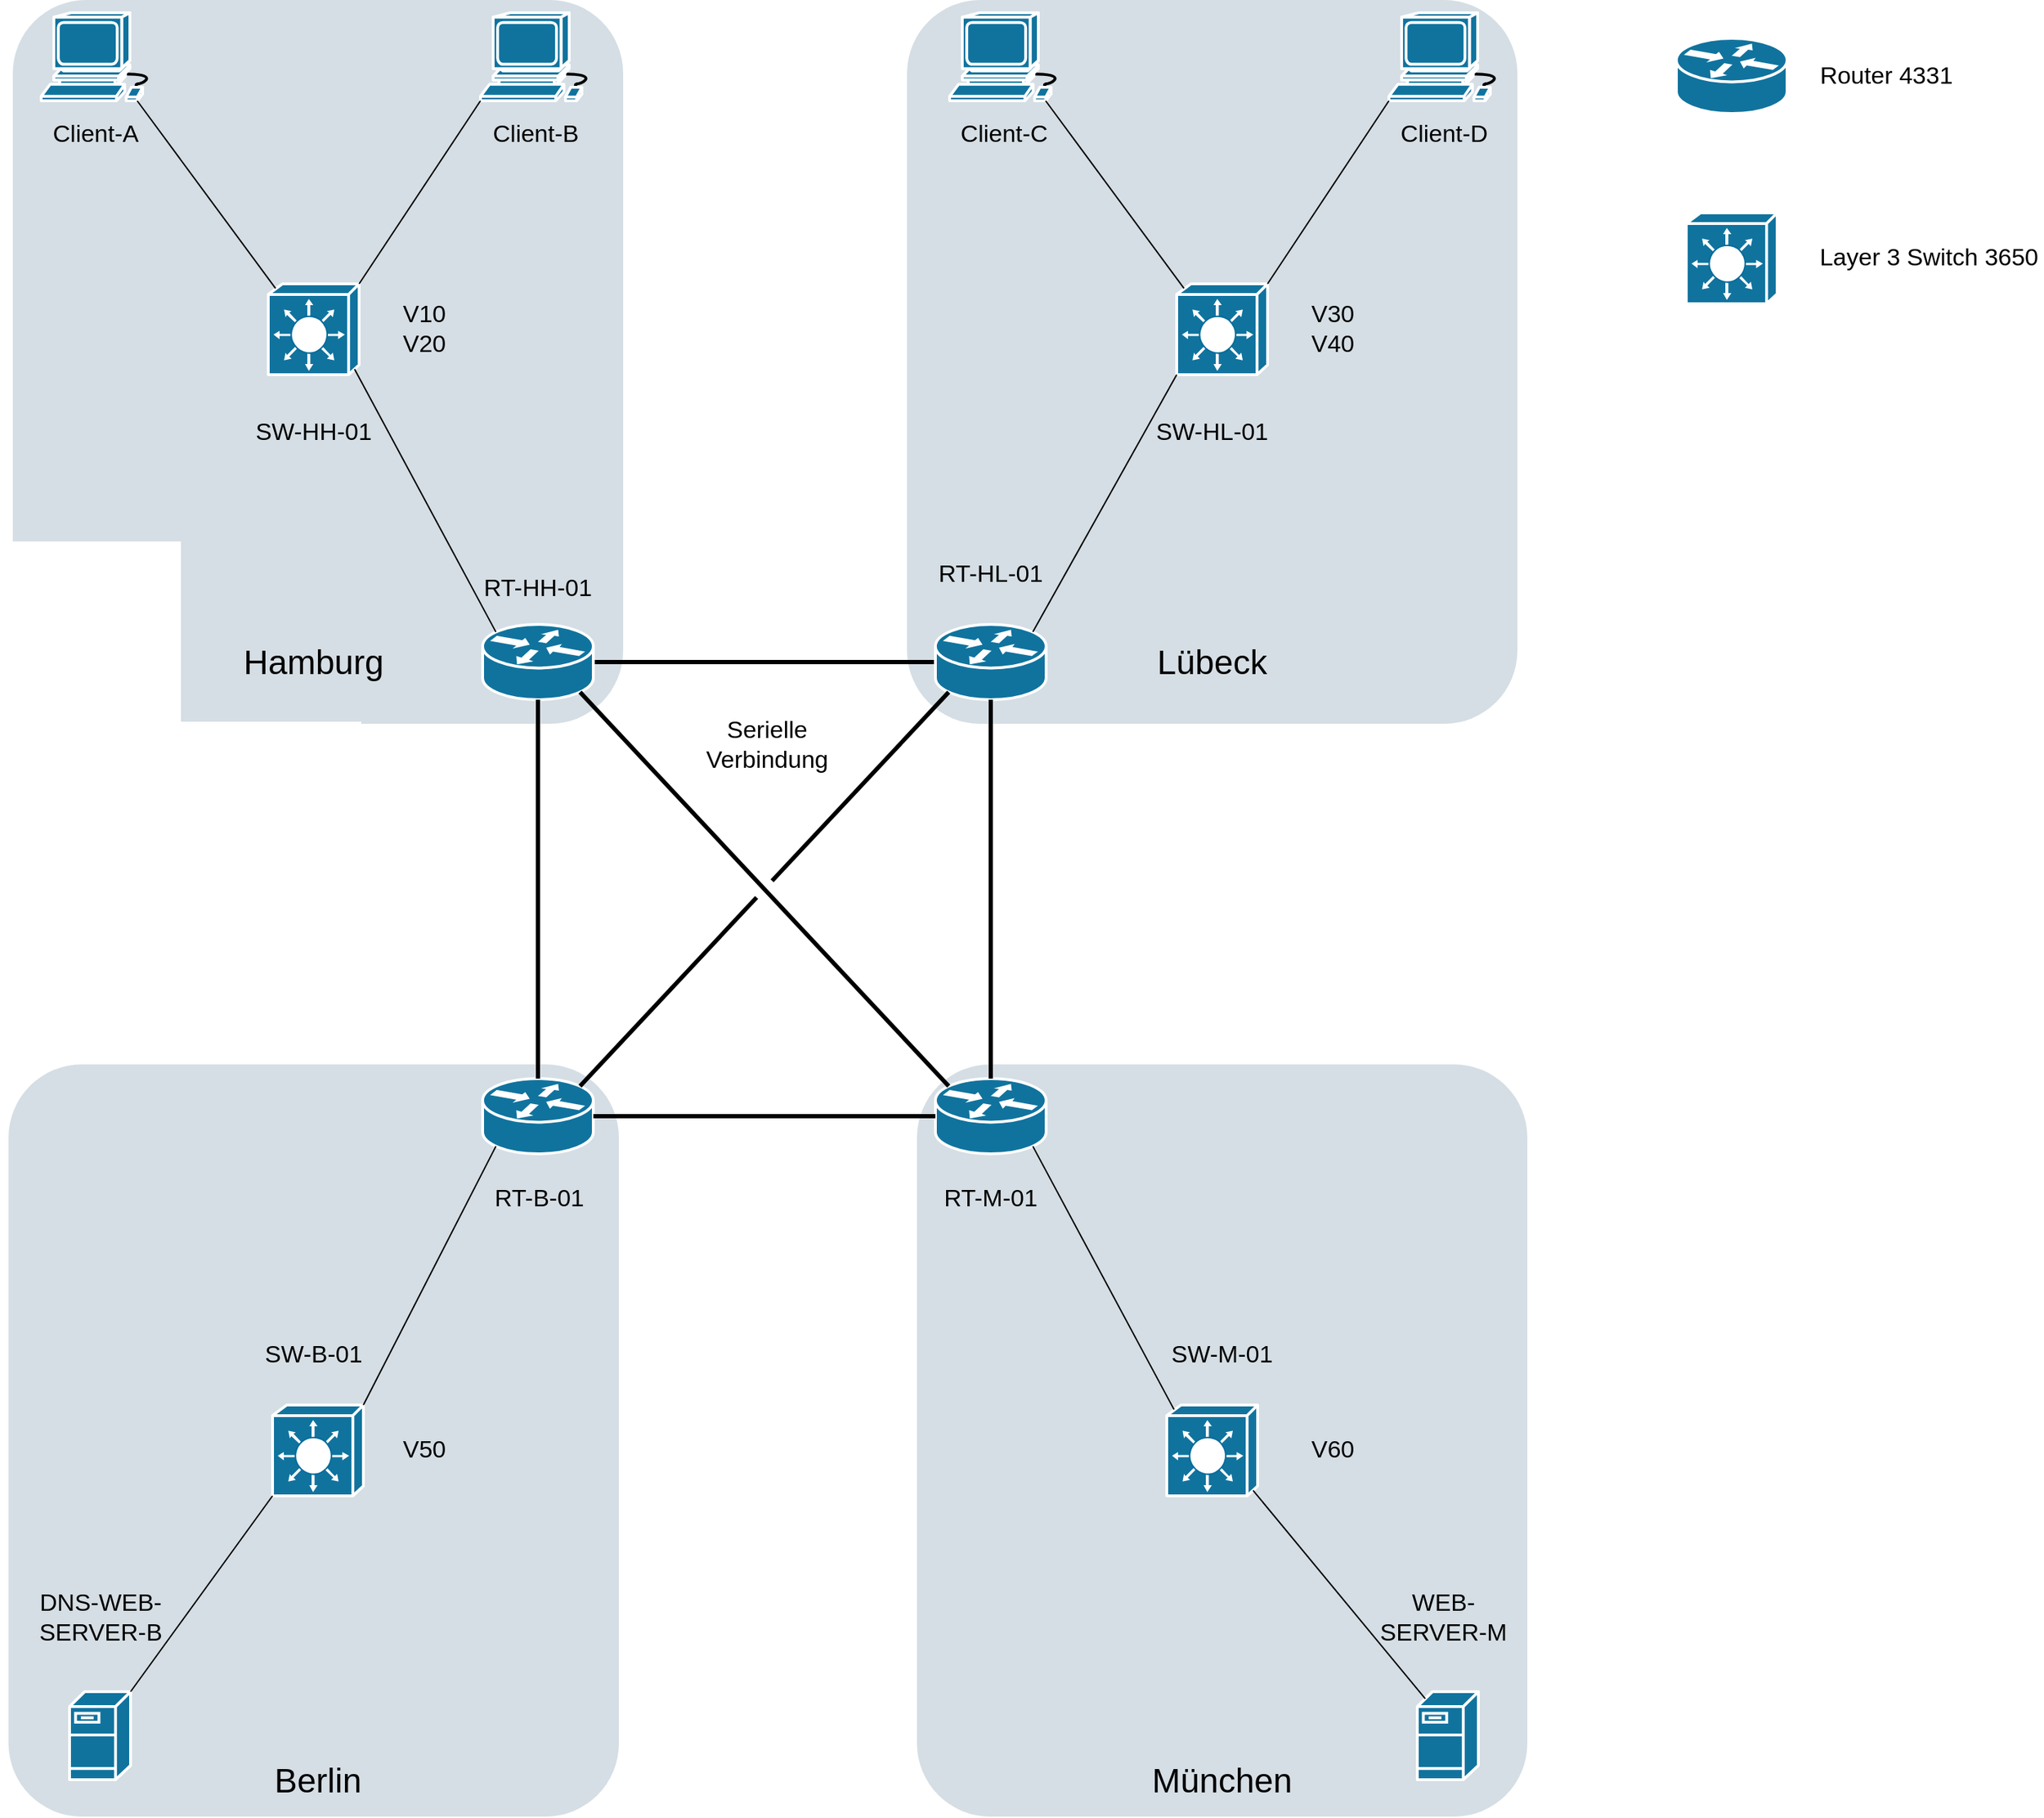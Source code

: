 <mxfile version="27.1.6">
  <diagram id="6a731a19-8d31-9384-78a2-239565b7b9f0" name="Page-1">
    <mxGraphModel dx="1884" dy="1134" grid="1" gridSize="10" guides="1" tooltips="1" connect="1" arrows="1" fold="1" page="1" pageScale="1" pageWidth="827" pageHeight="1169" background="none" math="0" shadow="0">
      <root>
        <mxCell id="0" />
        <mxCell id="1" parent="0" />
        <mxCell id="ikaSYUK2sFAXNSiubt6e-2296" value="" style="rounded=1;whiteSpace=wrap;html=1;strokeColor=none;fillColor=#BAC8D3;fontSize=24;fontColor=#23445D;align=center;opacity=60;arcSize=12;" parent="1" vertex="1">
          <mxGeometry x="667" y="760" width="430" height="530" as="geometry" />
        </mxCell>
        <mxCell id="ikaSYUK2sFAXNSiubt6e-2288" value="" style="rounded=1;whiteSpace=wrap;html=1;strokeColor=none;fillColor=#BAC8D3;fontSize=24;fontColor=#23445D;align=center;opacity=60;arcSize=12;" parent="1" vertex="1">
          <mxGeometry x="27" y="760" width="430" height="530" as="geometry" />
        </mxCell>
        <mxCell id="ikaSYUK2sFAXNSiubt6e-2286" value="" style="rounded=1;whiteSpace=wrap;html=1;strokeColor=none;fillColor=#BAC8D3;fontSize=24;fontColor=#23445D;align=center;opacity=60;arcSize=12;" parent="1" vertex="1">
          <mxGeometry x="30" y="10" width="430" height="510" as="geometry" />
        </mxCell>
        <mxCell id="ikaSYUK2sFAXNSiubt6e-2287" value="" style="rounded=1;whiteSpace=wrap;html=1;strokeColor=none;fillColor=#BAC8D3;fontSize=24;fontColor=#23445D;align=center;opacity=60;arcSize=12;shadow=0;" parent="1" vertex="1">
          <mxGeometry x="660" y="10" width="430" height="510" as="geometry" />
        </mxCell>
        <mxCell id="2096" value="" style="shape=mxgraph.cisco.computers_and_peripherals.workstation;html=1;dashed=0;fillColor=#10739E;strokeColor=#ffffff;strokeWidth=2;verticalLabelPosition=bottom;verticalAlign=top;fontFamily=Helvetica;fontSize=36;fontColor=#FFB366" parent="1" vertex="1">
          <mxGeometry x="359.5" y="19" width="83" height="62" as="geometry" />
        </mxCell>
        <mxCell id="2097" value="" style="shape=mxgraph.cisco.servers.fileserver;html=1;dashed=0;fillColor=#10739E;strokeColor=#ffffff;strokeWidth=2;verticalLabelPosition=bottom;verticalAlign=top;fontFamily=Helvetica;fontSize=36;fontColor=#FFB366" parent="1" vertex="1">
          <mxGeometry x="70" y="1202" width="43" height="62" as="geometry" />
        </mxCell>
        <mxCell id="2112" value="" style="shape=mxgraph.cisco.switches.layer_3_switch;html=1;dashed=0;fillColor=#10739E;strokeColor=#ffffff;strokeWidth=2;verticalLabelPosition=bottom;verticalAlign=top;fontFamily=Helvetica;fontSize=36;fontColor=#FFB366" parent="1" vertex="1">
          <mxGeometry x="210" y="210" width="64" height="64" as="geometry" />
        </mxCell>
        <mxCell id="ikaSYUK2sFAXNSiubt6e-2279" style="rounded=0;orthogonalLoop=1;jettySize=auto;html=1;exitX=1;exitY=0.5;exitDx=0;exitDy=0;exitPerimeter=0;endArrow=none;startFill=0;entryX=0;entryY=0.5;entryDx=0;entryDy=0;entryPerimeter=0;strokeColor=light-dark(#000000,#CC0000);strokeWidth=3;" parent="1" source="2132" target="ikaSYUK2sFAXNSiubt6e-2259" edge="1">
          <mxGeometry relative="1" as="geometry" />
        </mxCell>
        <mxCell id="2132" value="" style="shape=mxgraph.cisco.routers.router;html=1;dashed=0;fillColor=#10739E;strokeColor=#ffffff;strokeWidth=2;verticalLabelPosition=bottom;verticalAlign=top;fontFamily=Helvetica;fontSize=36;fontColor=#FFB366" parent="1" vertex="1">
          <mxGeometry x="361" y="450" width="78" height="53" as="geometry" />
        </mxCell>
        <mxCell id="ikaSYUK2sFAXNSiubt6e-2258" value="" style="shape=mxgraph.cisco.routers.router;html=1;dashed=0;fillColor=#10739E;strokeColor=#ffffff;strokeWidth=2;verticalLabelPosition=bottom;verticalAlign=top;fontFamily=Helvetica;fontSize=36;fontColor=#FFB366" parent="1" vertex="1">
          <mxGeometry x="680" y="770" width="78" height="53" as="geometry" />
        </mxCell>
        <mxCell id="ikaSYUK2sFAXNSiubt6e-2259" value="" style="shape=mxgraph.cisco.routers.router;html=1;dashed=0;fillColor=#10739E;strokeColor=#ffffff;strokeWidth=2;verticalLabelPosition=bottom;verticalAlign=top;fontFamily=Helvetica;fontSize=36;fontColor=#FFB366" parent="1" vertex="1">
          <mxGeometry x="680" y="450" width="78" height="53" as="geometry" />
        </mxCell>
        <mxCell id="ikaSYUK2sFAXNSiubt6e-2260" value="" style="shape=mxgraph.cisco.routers.router;html=1;dashed=0;fillColor=#10739E;strokeColor=#ffffff;strokeWidth=2;verticalLabelPosition=bottom;verticalAlign=top;fontFamily=Helvetica;fontSize=36;fontColor=#FFB366" parent="1" vertex="1">
          <mxGeometry x="361" y="770" width="78" height="53" as="geometry" />
        </mxCell>
        <mxCell id="ikaSYUK2sFAXNSiubt6e-2262" style="rounded=0;orthogonalLoop=1;jettySize=auto;html=1;exitX=0.12;exitY=0.1;exitDx=0;exitDy=0;exitPerimeter=0;entryX=0.95;entryY=0.94;entryDx=0;entryDy=0;entryPerimeter=0;endArrow=none;startFill=0;" parent="1" source="2132" target="2112" edge="1">
          <mxGeometry relative="1" as="geometry" />
        </mxCell>
        <mxCell id="ikaSYUK2sFAXNSiubt6e-2265" value="" style="shape=mxgraph.cisco.computers_and_peripherals.workstation;html=1;dashed=0;fillColor=#10739E;strokeColor=#ffffff;strokeWidth=2;verticalLabelPosition=bottom;verticalAlign=top;fontFamily=Helvetica;fontSize=36;fontColor=#FFB366" parent="1" vertex="1">
          <mxGeometry x="50" y="19" width="83" height="62" as="geometry" />
        </mxCell>
        <mxCell id="ikaSYUK2sFAXNSiubt6e-2266" style="rounded=0;orthogonalLoop=1;jettySize=auto;html=1;exitX=1;exitY=0;exitDx=0;exitDy=0;exitPerimeter=0;entryX=0;entryY=1;entryDx=0;entryDy=0;entryPerimeter=0;endArrow=none;startFill=0;" parent="1" source="2112" target="2096" edge="1">
          <mxGeometry relative="1" as="geometry" />
        </mxCell>
        <mxCell id="ikaSYUK2sFAXNSiubt6e-2267" style="rounded=0;orthogonalLoop=1;jettySize=auto;html=1;exitX=0.08;exitY=0.05;exitDx=0;exitDy=0;exitPerimeter=0;entryX=0.815;entryY=1;entryDx=0;entryDy=0;entryPerimeter=0;endArrow=none;startFill=0;" parent="1" source="2112" target="ikaSYUK2sFAXNSiubt6e-2265" edge="1">
          <mxGeometry relative="1" as="geometry" />
        </mxCell>
        <mxCell id="ikaSYUK2sFAXNSiubt6e-2273" value="" style="shape=mxgraph.cisco.computers_and_peripherals.workstation;html=1;dashed=0;fillColor=#10739E;strokeColor=#ffffff;strokeWidth=2;verticalLabelPosition=bottom;verticalAlign=top;fontFamily=Helvetica;fontSize=36;fontColor=#FFB366" parent="1" vertex="1">
          <mxGeometry x="999.5" y="19" width="83" height="62" as="geometry" />
        </mxCell>
        <mxCell id="ikaSYUK2sFAXNSiubt6e-2274" value="" style="shape=mxgraph.cisco.switches.layer_3_switch;html=1;dashed=0;fillColor=#10739E;strokeColor=#ffffff;strokeWidth=2;verticalLabelPosition=bottom;verticalAlign=top;fontFamily=Helvetica;fontSize=36;fontColor=#FFB366" parent="1" vertex="1">
          <mxGeometry x="850" y="210" width="64" height="64" as="geometry" />
        </mxCell>
        <mxCell id="ikaSYUK2sFAXNSiubt6e-2275" value="" style="shape=mxgraph.cisco.computers_and_peripherals.workstation;html=1;dashed=0;fillColor=#10739E;strokeColor=#ffffff;strokeWidth=2;verticalLabelPosition=bottom;verticalAlign=top;fontFamily=Helvetica;fontSize=36;fontColor=#FFB366" parent="1" vertex="1">
          <mxGeometry x="690" y="19" width="83" height="62" as="geometry" />
        </mxCell>
        <mxCell id="ikaSYUK2sFAXNSiubt6e-2276" style="rounded=0;orthogonalLoop=1;jettySize=auto;html=1;exitX=1;exitY=0;exitDx=0;exitDy=0;exitPerimeter=0;entryX=0;entryY=1;entryDx=0;entryDy=0;entryPerimeter=0;endArrow=none;startFill=0;" parent="1" source="ikaSYUK2sFAXNSiubt6e-2274" target="ikaSYUK2sFAXNSiubt6e-2273" edge="1">
          <mxGeometry relative="1" as="geometry" />
        </mxCell>
        <mxCell id="ikaSYUK2sFAXNSiubt6e-2277" style="rounded=0;orthogonalLoop=1;jettySize=auto;html=1;exitX=0.08;exitY=0.05;exitDx=0;exitDy=0;exitPerimeter=0;entryX=0.815;entryY=1;entryDx=0;entryDy=0;entryPerimeter=0;endArrow=none;startFill=0;" parent="1" source="ikaSYUK2sFAXNSiubt6e-2274" target="ikaSYUK2sFAXNSiubt6e-2275" edge="1">
          <mxGeometry relative="1" as="geometry" />
        </mxCell>
        <mxCell id="ikaSYUK2sFAXNSiubt6e-2278" style="rounded=0;orthogonalLoop=1;jettySize=auto;html=1;exitX=0.88;exitY=0.1;exitDx=0;exitDy=0;exitPerimeter=0;entryX=0;entryY=1;entryDx=0;entryDy=0;entryPerimeter=0;endArrow=none;startFill=0;" parent="1" source="ikaSYUK2sFAXNSiubt6e-2259" target="ikaSYUK2sFAXNSiubt6e-2274" edge="1">
          <mxGeometry relative="1" as="geometry" />
        </mxCell>
        <mxCell id="ikaSYUK2sFAXNSiubt6e-2280" style="rounded=0;orthogonalLoop=1;jettySize=auto;html=1;exitX=0.5;exitY=1;exitDx=0;exitDy=0;exitPerimeter=0;entryX=0.5;entryY=0;entryDx=0;entryDy=0;entryPerimeter=0;endArrow=none;startFill=0;strokeWidth=3;strokeColor=light-dark(#000000,#CC0000);" parent="1" source="ikaSYUK2sFAXNSiubt6e-2259" target="ikaSYUK2sFAXNSiubt6e-2258" edge="1">
          <mxGeometry relative="1" as="geometry" />
        </mxCell>
        <mxCell id="ikaSYUK2sFAXNSiubt6e-2281" style="rounded=0;orthogonalLoop=1;jettySize=auto;html=1;exitX=0;exitY=0.5;exitDx=0;exitDy=0;exitPerimeter=0;entryX=1;entryY=0.5;entryDx=0;entryDy=0;entryPerimeter=0;endArrow=none;startFill=0;strokeWidth=3;strokeColor=light-dark(#000000,#CC0000);" parent="1" source="ikaSYUK2sFAXNSiubt6e-2258" target="ikaSYUK2sFAXNSiubt6e-2260" edge="1">
          <mxGeometry relative="1" as="geometry" />
        </mxCell>
        <mxCell id="ikaSYUK2sFAXNSiubt6e-2282" style="rounded=0;orthogonalLoop=1;jettySize=auto;html=1;exitX=0.5;exitY=0;exitDx=0;exitDy=0;exitPerimeter=0;entryX=0.5;entryY=1;entryDx=0;entryDy=0;entryPerimeter=0;endArrow=none;startFill=0;elbow=vertical;endSize=6;arcSize=20;strokeColor=light-dark(#000000,#CC0000);strokeWidth=3;" parent="1" source="ikaSYUK2sFAXNSiubt6e-2260" target="2132" edge="1">
          <mxGeometry relative="1" as="geometry" />
        </mxCell>
        <mxCell id="ikaSYUK2sFAXNSiubt6e-2289" value="" style="shape=mxgraph.cisco.switches.layer_3_switch;html=1;dashed=0;fillColor=#10739E;strokeColor=#ffffff;strokeWidth=2;verticalLabelPosition=bottom;verticalAlign=top;fontFamily=Helvetica;fontSize=36;fontColor=#FFB366" parent="1" vertex="1">
          <mxGeometry x="213" y="1000" width="64" height="64" as="geometry" />
        </mxCell>
        <mxCell id="ikaSYUK2sFAXNSiubt6e-2290" style="rounded=0;orthogonalLoop=1;jettySize=auto;html=1;exitX=0.12;exitY=0.9;exitDx=0;exitDy=0;exitPerimeter=0;entryX=1;entryY=0;entryDx=0;entryDy=0;entryPerimeter=0;endArrow=none;startFill=0;" parent="1" source="ikaSYUK2sFAXNSiubt6e-2260" target="ikaSYUK2sFAXNSiubt6e-2289" edge="1">
          <mxGeometry relative="1" as="geometry" />
        </mxCell>
        <mxCell id="ikaSYUK2sFAXNSiubt6e-2291" value="" style="shape=mxgraph.cisco.switches.layer_3_switch;html=1;dashed=0;fillColor=#10739E;strokeColor=#ffffff;strokeWidth=2;verticalLabelPosition=bottom;verticalAlign=top;fontFamily=Helvetica;fontSize=36;fontColor=#FFB366" parent="1" vertex="1">
          <mxGeometry x="843" y="1000" width="64" height="64" as="geometry" />
        </mxCell>
        <mxCell id="ikaSYUK2sFAXNSiubt6e-2292" style="rounded=0;orthogonalLoop=1;jettySize=auto;html=1;exitX=0.88;exitY=0.9;exitDx=0;exitDy=0;exitPerimeter=0;entryX=0.08;entryY=0.05;entryDx=0;entryDy=0;entryPerimeter=0;endArrow=none;startFill=0;" parent="1" source="ikaSYUK2sFAXNSiubt6e-2258" target="ikaSYUK2sFAXNSiubt6e-2291" edge="1">
          <mxGeometry relative="1" as="geometry" />
        </mxCell>
        <mxCell id="ikaSYUK2sFAXNSiubt6e-2293" value="" style="shape=mxgraph.cisco.servers.fileserver;html=1;dashed=0;fillColor=#10739E;strokeColor=#ffffff;strokeWidth=2;verticalLabelPosition=bottom;verticalAlign=top;fontFamily=Helvetica;fontSize=36;fontColor=#FFB366" parent="1" vertex="1">
          <mxGeometry x="1019.5" y="1202" width="43" height="62" as="geometry" />
        </mxCell>
        <mxCell id="ikaSYUK2sFAXNSiubt6e-2294" style="rounded=0;orthogonalLoop=1;jettySize=auto;html=1;exitX=0;exitY=1;exitDx=0;exitDy=0;exitPerimeter=0;entryX=1;entryY=0;entryDx=0;entryDy=0;entryPerimeter=0;endArrow=none;startFill=0;" parent="1" source="ikaSYUK2sFAXNSiubt6e-2289" target="2097" edge="1">
          <mxGeometry relative="1" as="geometry" />
        </mxCell>
        <mxCell id="ikaSYUK2sFAXNSiubt6e-2295" style="rounded=0;orthogonalLoop=1;jettySize=auto;html=1;exitX=0.95;exitY=0.94;exitDx=0;exitDy=0;exitPerimeter=0;entryX=0.13;entryY=0.08;entryDx=0;entryDy=0;entryPerimeter=0;endArrow=none;startFill=0;" parent="1" source="ikaSYUK2sFAXNSiubt6e-2291" target="ikaSYUK2sFAXNSiubt6e-2293" edge="1">
          <mxGeometry relative="1" as="geometry" />
        </mxCell>
        <mxCell id="ikaSYUK2sFAXNSiubt6e-2297" value="&lt;font style=&quot;font-size: 24px;&quot;&gt;Lübeck&lt;/font&gt;" style="text;html=1;align=center;verticalAlign=middle;whiteSpace=wrap;rounded=0;" parent="1" vertex="1">
          <mxGeometry x="820" y="461.5" width="110" height="30" as="geometry" />
        </mxCell>
        <mxCell id="ikaSYUK2sFAXNSiubt6e-2298" value="&lt;font style=&quot;font-size: 24px;&quot;&gt;Hamburg&lt;/font&gt;" style="text;html=1;align=center;verticalAlign=middle;whiteSpace=wrap;rounded=0;" parent="1" vertex="1">
          <mxGeometry x="187" y="461.5" width="110" height="30" as="geometry" />
        </mxCell>
        <mxCell id="ikaSYUK2sFAXNSiubt6e-2299" value="&lt;font style=&quot;font-size: 24px;&quot;&gt;München&lt;/font&gt;" style="text;html=1;align=center;verticalAlign=middle;whiteSpace=wrap;rounded=0;" parent="1" vertex="1">
          <mxGeometry x="827" y="1250" width="110" height="30" as="geometry" />
        </mxCell>
        <mxCell id="ikaSYUK2sFAXNSiubt6e-2300" value="&lt;font style=&quot;font-size: 24px;&quot;&gt;Berlin&lt;/font&gt;" style="text;html=1;align=center;verticalAlign=middle;whiteSpace=wrap;rounded=0;" parent="1" vertex="1">
          <mxGeometry x="190" y="1250" width="110" height="30" as="geometry" />
        </mxCell>
        <mxCell id="ikaSYUK2sFAXNSiubt6e-2301" style="rounded=0;orthogonalLoop=1;jettySize=auto;html=1;exitX=0.88;exitY=0.9;exitDx=0;exitDy=0;exitPerimeter=0;entryX=0.12;entryY=0.1;entryDx=0;entryDy=0;entryPerimeter=0;endArrow=none;startFill=0;strokeWidth=3;strokeColor=light-dark(#000000,#CC0000);elbow=vertical;" parent="1" source="2132" target="ikaSYUK2sFAXNSiubt6e-2258" edge="1">
          <mxGeometry relative="1" as="geometry" />
        </mxCell>
        <mxCell id="ikaSYUK2sFAXNSiubt6e-2302" style="rounded=0;orthogonalLoop=1;jettySize=auto;html=1;exitX=0.12;exitY=0.9;exitDx=0;exitDy=0;exitPerimeter=0;entryX=0.88;entryY=0.1;entryDx=0;entryDy=0;entryPerimeter=0;endArrow=none;startFill=0;strokeColor=light-dark(#000000,#CC0000);strokeWidth=3;jumpStyle=gap;jumpSize=12;" parent="1" source="ikaSYUK2sFAXNSiubt6e-2259" target="ikaSYUK2sFAXNSiubt6e-2260" edge="1">
          <mxGeometry relative="1" as="geometry" />
        </mxCell>
        <mxCell id="SktVuw8flix4bV8EO0LE-2133" value="&lt;font style=&quot;font-size: 17px;&quot;&gt;RT-HH-01&lt;/font&gt;" style="text;html=1;align=center;verticalAlign=middle;whiteSpace=wrap;rounded=0;" vertex="1" parent="1">
          <mxGeometry x="325" y="410" width="150" height="30" as="geometry" />
        </mxCell>
        <mxCell id="SktVuw8flix4bV8EO0LE-2134" value="&lt;font style=&quot;font-size: 17px;&quot;&gt;RT-HL-01&lt;/font&gt;" style="text;html=1;align=center;verticalAlign=middle;whiteSpace=wrap;rounded=0;" vertex="1" parent="1">
          <mxGeometry x="644" y="400" width="150" height="30" as="geometry" />
        </mxCell>
        <mxCell id="SktVuw8flix4bV8EO0LE-2135" value="&lt;font style=&quot;font-size: 17px;&quot;&gt;RT-B-01&lt;/font&gt;" style="text;html=1;align=center;verticalAlign=middle;whiteSpace=wrap;rounded=0;" vertex="1" parent="1">
          <mxGeometry x="326" y="840" width="150" height="30" as="geometry" />
        </mxCell>
        <mxCell id="SktVuw8flix4bV8EO0LE-2136" value="&lt;font style=&quot;font-size: 17px;&quot;&gt;RT-M-01&lt;/font&gt;" style="text;html=1;align=center;verticalAlign=middle;whiteSpace=wrap;rounded=0;" vertex="1" parent="1">
          <mxGeometry x="644" y="840" width="150" height="30" as="geometry" />
        </mxCell>
        <mxCell id="SktVuw8flix4bV8EO0LE-2137" value="&lt;font style=&quot;font-size: 17px;&quot;&gt;SW-M-01&lt;/font&gt;" style="text;html=1;align=center;verticalAlign=middle;whiteSpace=wrap;rounded=0;" vertex="1" parent="1">
          <mxGeometry x="807" y="950" width="150" height="30" as="geometry" />
        </mxCell>
        <mxCell id="SktVuw8flix4bV8EO0LE-2138" value="&lt;font style=&quot;font-size: 17px;&quot;&gt;SW-B-01&lt;/font&gt;" style="text;html=1;align=center;verticalAlign=middle;whiteSpace=wrap;rounded=0;" vertex="1" parent="1">
          <mxGeometry x="167" y="950" width="150" height="30" as="geometry" />
        </mxCell>
        <mxCell id="SktVuw8flix4bV8EO0LE-2140" value="&lt;font style=&quot;font-size: 17px;&quot;&gt;SW&lt;/font&gt;&lt;font style=&quot;font-size: 17px;&quot;&gt;-HL-01&lt;/font&gt;" style="text;html=1;align=center;verticalAlign=middle;whiteSpace=wrap;rounded=0;" vertex="1" parent="1">
          <mxGeometry x="800" y="300" width="150" height="30" as="geometry" />
        </mxCell>
        <mxCell id="SktVuw8flix4bV8EO0LE-2143" value="&lt;font style=&quot;font-size: 17px;&quot;&gt;SW-HH-01&lt;/font&gt;" style="text;html=1;align=center;verticalAlign=middle;whiteSpace=wrap;rounded=0;" vertex="1" parent="1">
          <mxGeometry x="167" y="300" width="150" height="30" as="geometry" />
        </mxCell>
        <mxCell id="SktVuw8flix4bV8EO0LE-2145" value="&lt;font style=&quot;font-size: 17px;&quot;&gt;Client-A&lt;/font&gt;" style="text;html=1;align=center;verticalAlign=middle;whiteSpace=wrap;rounded=0;" vertex="1" parent="1">
          <mxGeometry x="50" y="90" width="77" height="30" as="geometry" />
        </mxCell>
        <mxCell id="SktVuw8flix4bV8EO0LE-2146" value="&lt;font style=&quot;font-size: 17px;&quot;&gt;Client-D&lt;/font&gt;" style="text;html=1;align=center;verticalAlign=middle;whiteSpace=wrap;rounded=0;" vertex="1" parent="1">
          <mxGeometry x="999.5" y="90" width="77" height="30" as="geometry" />
        </mxCell>
        <mxCell id="SktVuw8flix4bV8EO0LE-2147" value="&lt;font style=&quot;font-size: 17px;&quot;&gt;Client-B&lt;/font&gt;" style="text;html=1;align=center;verticalAlign=middle;whiteSpace=wrap;rounded=0;" vertex="1" parent="1">
          <mxGeometry x="359.5" y="90" width="77" height="30" as="geometry" />
        </mxCell>
        <mxCell id="SktVuw8flix4bV8EO0LE-2148" value="&lt;font style=&quot;font-size: 17px;&quot;&gt;Client-C&lt;/font&gt;" style="text;html=1;align=center;verticalAlign=middle;whiteSpace=wrap;rounded=0;" vertex="1" parent="1">
          <mxGeometry x="690" y="90" width="77" height="30" as="geometry" />
        </mxCell>
        <mxCell id="SktVuw8flix4bV8EO0LE-2150" value="&lt;font style=&quot;font-size: 17px;&quot;&gt;DNS-WEB-SERVER-B&lt;/font&gt;" style="text;html=1;align=center;verticalAlign=middle;whiteSpace=wrap;rounded=0;" vertex="1" parent="1">
          <mxGeometry x="21.5" y="1120" width="140" height="60" as="geometry" />
        </mxCell>
        <mxCell id="SktVuw8flix4bV8EO0LE-2152" value="&lt;font style=&quot;font-size: 17px;&quot;&gt;WEB-SERVER-M&lt;/font&gt;" style="text;html=1;align=center;verticalAlign=middle;whiteSpace=wrap;rounded=0;" vertex="1" parent="1">
          <mxGeometry x="982" y="1120" width="112" height="60" as="geometry" />
        </mxCell>
        <mxCell id="SktVuw8flix4bV8EO0LE-2153" value="" style="shape=mxgraph.cisco.switches.layer_3_switch;html=1;dashed=0;fillColor=#10739E;strokeColor=#ffffff;strokeWidth=2;verticalLabelPosition=bottom;verticalAlign=top;fontFamily=Helvetica;fontSize=36;fontColor=#FFB366" vertex="1" parent="1">
          <mxGeometry x="1209" y="160" width="64" height="64" as="geometry" />
        </mxCell>
        <mxCell id="SktVuw8flix4bV8EO0LE-2155" value="" style="shape=mxgraph.cisco.routers.router;html=1;dashed=0;fillColor=#10739E;strokeColor=#ffffff;strokeWidth=2;verticalLabelPosition=bottom;verticalAlign=top;fontFamily=Helvetica;fontSize=36;fontColor=#FFB366" vertex="1" parent="1">
          <mxGeometry x="1202" y="37" width="78" height="53" as="geometry" />
        </mxCell>
        <mxCell id="SktVuw8flix4bV8EO0LE-2156" value="&lt;font style=&quot;font-size: 17px;&quot;&gt;Router 4331&lt;/font&gt;" style="text;html=1;align=center;verticalAlign=middle;whiteSpace=wrap;rounded=0;" vertex="1" parent="1">
          <mxGeometry x="1300" y="48.5" width="100" height="30" as="geometry" />
        </mxCell>
        <mxCell id="SktVuw8flix4bV8EO0LE-2157" value="&lt;font style=&quot;font-size: 17px;&quot;&gt;Layer 3 Switch 3650&lt;/font&gt;" style="text;html=1;align=center;verticalAlign=middle;whiteSpace=wrap;rounded=0;" vertex="1" parent="1">
          <mxGeometry x="1300" y="177" width="160" height="30" as="geometry" />
        </mxCell>
        <mxCell id="SktVuw8flix4bV8EO0LE-2158" value="&lt;font style=&quot;font-size: 17px;&quot;&gt;V10 V20&lt;/font&gt;" style="text;html=1;align=center;verticalAlign=middle;whiteSpace=wrap;rounded=0;" vertex="1" parent="1">
          <mxGeometry x="290" y="219" width="60" height="46" as="geometry" />
        </mxCell>
        <mxCell id="SktVuw8flix4bV8EO0LE-2159" value="&lt;font style=&quot;font-size: 17px;&quot;&gt;V30 V40&lt;/font&gt;" style="text;html=1;align=center;verticalAlign=middle;whiteSpace=wrap;rounded=0;" vertex="1" parent="1">
          <mxGeometry x="930" y="219" width="60" height="46" as="geometry" />
        </mxCell>
        <mxCell id="SktVuw8flix4bV8EO0LE-2160" value="&lt;font style=&quot;font-size: 17px;&quot;&gt;V50&lt;/font&gt;" style="text;html=1;align=center;verticalAlign=middle;whiteSpace=wrap;rounded=0;" vertex="1" parent="1">
          <mxGeometry x="290" y="1009" width="60" height="46" as="geometry" />
        </mxCell>
        <mxCell id="SktVuw8flix4bV8EO0LE-2161" value="&lt;font style=&quot;font-size: 17px;&quot;&gt;V60&lt;/font&gt;" style="text;html=1;align=center;verticalAlign=middle;whiteSpace=wrap;rounded=0;" vertex="1" parent="1">
          <mxGeometry x="930" y="1009" width="60" height="46" as="geometry" />
        </mxCell>
        <mxCell id="SktVuw8flix4bV8EO0LE-2162" value="&lt;font style=&quot;font-size: 17px;&quot;&gt;Serielle Verbindung&lt;/font&gt;" style="text;html=1;align=center;verticalAlign=middle;whiteSpace=wrap;rounded=0;fontColor=light-dark(#000000,#FFFFFF);" vertex="1" parent="1">
          <mxGeometry x="490" y="520" width="143" height="30" as="geometry" />
        </mxCell>
      </root>
    </mxGraphModel>
  </diagram>
</mxfile>
